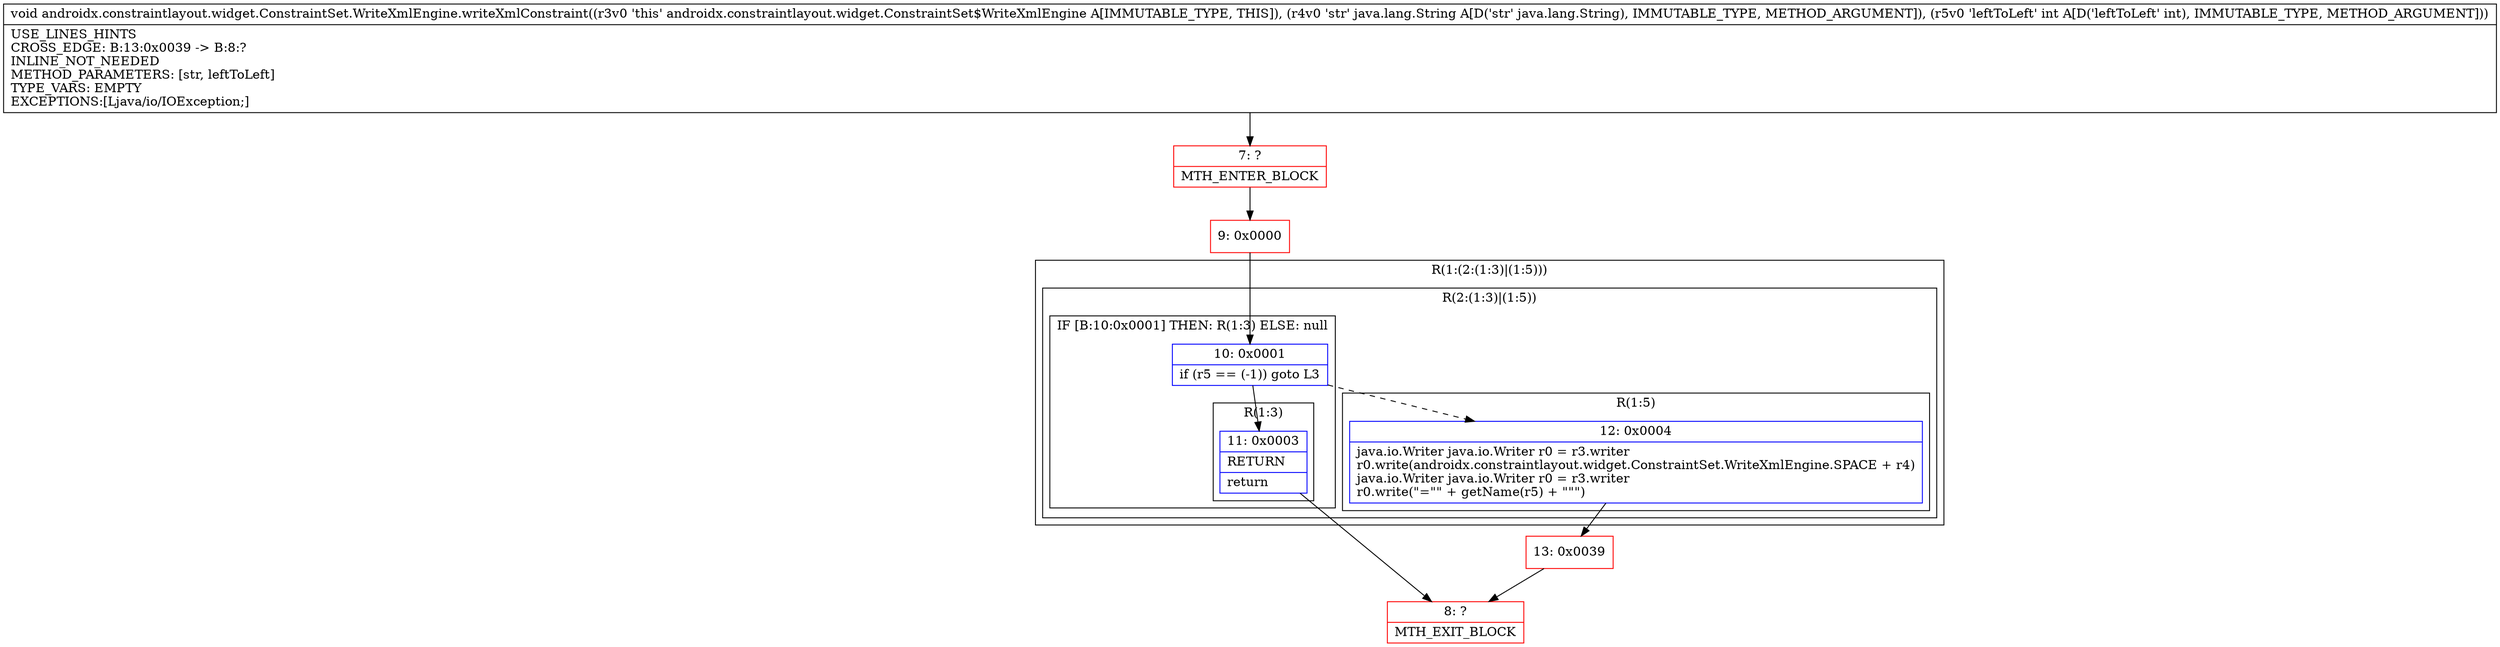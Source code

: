 digraph "CFG forandroidx.constraintlayout.widget.ConstraintSet.WriteXmlEngine.writeXmlConstraint(Ljava\/lang\/String;I)V" {
subgraph cluster_Region_929441329 {
label = "R(1:(2:(1:3)|(1:5)))";
node [shape=record,color=blue];
subgraph cluster_Region_590457743 {
label = "R(2:(1:3)|(1:5))";
node [shape=record,color=blue];
subgraph cluster_IfRegion_288181355 {
label = "IF [B:10:0x0001] THEN: R(1:3) ELSE: null";
node [shape=record,color=blue];
Node_10 [shape=record,label="{10\:\ 0x0001|if (r5 == (\-1)) goto L3\l}"];
subgraph cluster_Region_6027992 {
label = "R(1:3)";
node [shape=record,color=blue];
Node_11 [shape=record,label="{11\:\ 0x0003|RETURN\l|return\l}"];
}
}
subgraph cluster_Region_1489823582 {
label = "R(1:5)";
node [shape=record,color=blue];
Node_12 [shape=record,label="{12\:\ 0x0004|java.io.Writer java.io.Writer r0 = r3.writer\lr0.write(androidx.constraintlayout.widget.ConstraintSet.WriteXmlEngine.SPACE + r4)\ljava.io.Writer java.io.Writer r0 = r3.writer\lr0.write(\"=\"\" + getName(r5) + \"\"\")\l}"];
}
}
}
Node_7 [shape=record,color=red,label="{7\:\ ?|MTH_ENTER_BLOCK\l}"];
Node_9 [shape=record,color=red,label="{9\:\ 0x0000}"];
Node_8 [shape=record,color=red,label="{8\:\ ?|MTH_EXIT_BLOCK\l}"];
Node_13 [shape=record,color=red,label="{13\:\ 0x0039}"];
MethodNode[shape=record,label="{void androidx.constraintlayout.widget.ConstraintSet.WriteXmlEngine.writeXmlConstraint((r3v0 'this' androidx.constraintlayout.widget.ConstraintSet$WriteXmlEngine A[IMMUTABLE_TYPE, THIS]), (r4v0 'str' java.lang.String A[D('str' java.lang.String), IMMUTABLE_TYPE, METHOD_ARGUMENT]), (r5v0 'leftToLeft' int A[D('leftToLeft' int), IMMUTABLE_TYPE, METHOD_ARGUMENT]))  | USE_LINES_HINTS\lCROSS_EDGE: B:13:0x0039 \-\> B:8:?\lINLINE_NOT_NEEDED\lMETHOD_PARAMETERS: [str, leftToLeft]\lTYPE_VARS: EMPTY\lEXCEPTIONS:[Ljava\/io\/IOException;]\l}"];
MethodNode -> Node_7;Node_10 -> Node_11;
Node_10 -> Node_12[style=dashed];
Node_11 -> Node_8;
Node_12 -> Node_13;
Node_7 -> Node_9;
Node_9 -> Node_10;
Node_13 -> Node_8;
}


